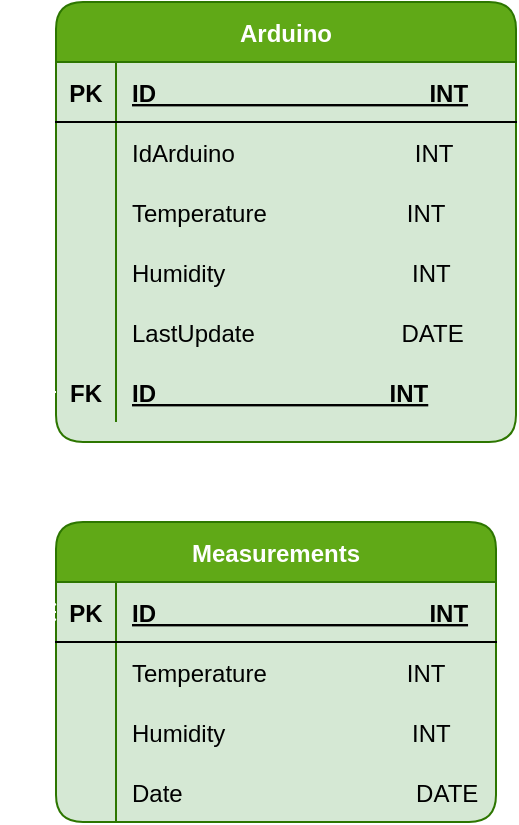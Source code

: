 <mxfile version="14.9.6" type="github">
  <diagram id="R2lEEEUBdFMjLlhIrx00" name="Page-1">
    <mxGraphModel dx="1422" dy="780" grid="1" gridSize="10" guides="1" tooltips="1" connect="1" arrows="1" fold="1" page="1" pageScale="1" pageWidth="850" pageHeight="1100" math="0" shadow="0" extFonts="Permanent Marker^https://fonts.googleapis.com/css?family=Permanent+Marker">
      <root>
        <mxCell id="0" />
        <mxCell id="1" parent="0" />
        <mxCell id="nuL81yX658KxnBciQSjK-40" value="Arduino" style="shape=table;startSize=30;container=1;collapsible=1;childLayout=tableLayout;fixedRows=1;rowLines=0;fontStyle=1;align=center;resizeLast=1;rounded=1;fillColor=#60a917;strokeColor=#2D7600;fontColor=#ffffff;swimlaneFillColor=#D5E8D4;" parent="1" vertex="1">
          <mxGeometry x="290" y="120" width="230" height="220" as="geometry" />
        </mxCell>
        <mxCell id="nuL81yX658KxnBciQSjK-41" value="" style="shape=partialRectangle;collapsible=0;dropTarget=0;pointerEvents=0;fillColor=none;top=0;left=0;bottom=1;right=0;points=[[0,0.5],[1,0.5]];portConstraint=eastwest;" parent="nuL81yX658KxnBciQSjK-40" vertex="1">
          <mxGeometry y="30" width="230" height="30" as="geometry" />
        </mxCell>
        <mxCell id="nuL81yX658KxnBciQSjK-42" value="PK" style="shape=partialRectangle;connectable=0;fillColor=none;top=0;left=0;bottom=0;right=0;fontStyle=1;overflow=hidden;" parent="nuL81yX658KxnBciQSjK-41" vertex="1">
          <mxGeometry width="30" height="30" as="geometry" />
        </mxCell>
        <mxCell id="nuL81yX658KxnBciQSjK-43" value="ID                                         INT" style="shape=partialRectangle;connectable=0;fillColor=none;top=0;left=0;bottom=0;right=0;align=left;spacingLeft=6;fontStyle=5;overflow=hidden;" parent="nuL81yX658KxnBciQSjK-41" vertex="1">
          <mxGeometry x="30" width="200" height="30" as="geometry" />
        </mxCell>
        <mxCell id="nuL81yX658KxnBciQSjK-44" value="" style="shape=partialRectangle;collapsible=0;dropTarget=0;pointerEvents=0;fillColor=none;top=0;left=0;bottom=0;right=0;points=[[0,0.5],[1,0.5]];portConstraint=eastwest;" parent="nuL81yX658KxnBciQSjK-40" vertex="1">
          <mxGeometry y="60" width="230" height="30" as="geometry" />
        </mxCell>
        <mxCell id="nuL81yX658KxnBciQSjK-45" value="" style="shape=partialRectangle;connectable=0;fillColor=none;top=0;left=0;bottom=0;right=0;editable=1;overflow=hidden;" parent="nuL81yX658KxnBciQSjK-44" vertex="1">
          <mxGeometry width="30" height="30" as="geometry" />
        </mxCell>
        <mxCell id="nuL81yX658KxnBciQSjK-46" value="IdArduino                           INT" style="shape=partialRectangle;connectable=0;fillColor=none;top=0;left=0;bottom=0;right=0;align=left;spacingLeft=6;overflow=hidden;" parent="nuL81yX658KxnBciQSjK-44" vertex="1">
          <mxGeometry x="30" width="200" height="30" as="geometry" />
        </mxCell>
        <mxCell id="nuL81yX658KxnBciQSjK-47" value="" style="shape=partialRectangle;collapsible=0;dropTarget=0;pointerEvents=0;fillColor=none;top=0;left=0;bottom=0;right=0;points=[[0,0.5],[1,0.5]];portConstraint=eastwest;" parent="nuL81yX658KxnBciQSjK-40" vertex="1">
          <mxGeometry y="90" width="230" height="30" as="geometry" />
        </mxCell>
        <mxCell id="nuL81yX658KxnBciQSjK-48" value="" style="shape=partialRectangle;connectable=0;fillColor=none;top=0;left=0;bottom=0;right=0;editable=1;overflow=hidden;" parent="nuL81yX658KxnBciQSjK-47" vertex="1">
          <mxGeometry width="30" height="30" as="geometry" />
        </mxCell>
        <mxCell id="nuL81yX658KxnBciQSjK-49" value="Temperature                     INT" style="shape=partialRectangle;connectable=0;fillColor=none;top=0;left=0;bottom=0;right=0;align=left;spacingLeft=6;overflow=hidden;" parent="nuL81yX658KxnBciQSjK-47" vertex="1">
          <mxGeometry x="30" width="200" height="30" as="geometry" />
        </mxCell>
        <mxCell id="nuL81yX658KxnBciQSjK-50" value="" style="shape=partialRectangle;collapsible=0;dropTarget=0;pointerEvents=0;fillColor=none;top=0;left=0;bottom=0;right=0;points=[[0,0.5],[1,0.5]];portConstraint=eastwest;" parent="nuL81yX658KxnBciQSjK-40" vertex="1">
          <mxGeometry y="120" width="230" height="30" as="geometry" />
        </mxCell>
        <mxCell id="nuL81yX658KxnBciQSjK-51" value="" style="shape=partialRectangle;connectable=0;fillColor=none;top=0;left=0;bottom=0;right=0;editable=1;overflow=hidden;" parent="nuL81yX658KxnBciQSjK-50" vertex="1">
          <mxGeometry width="30" height="30" as="geometry" />
        </mxCell>
        <mxCell id="nuL81yX658KxnBciQSjK-52" value="Humidity                            INT" style="shape=partialRectangle;connectable=0;fillColor=none;top=0;left=0;bottom=0;right=0;align=left;spacingLeft=6;overflow=hidden;" parent="nuL81yX658KxnBciQSjK-50" vertex="1">
          <mxGeometry x="30" width="200" height="30" as="geometry" />
        </mxCell>
        <mxCell id="k25o9KPuTzywOrHAg6xm-1" style="shape=partialRectangle;collapsible=0;dropTarget=0;pointerEvents=0;fillColor=none;top=0;left=0;bottom=0;right=0;points=[[0,0.5],[1,0.5]];portConstraint=eastwest;" vertex="1" parent="nuL81yX658KxnBciQSjK-40">
          <mxGeometry y="150" width="230" height="30" as="geometry" />
        </mxCell>
        <mxCell id="k25o9KPuTzywOrHAg6xm-2" style="shape=partialRectangle;connectable=0;fillColor=none;top=0;left=0;bottom=0;right=0;editable=1;overflow=hidden;" vertex="1" parent="k25o9KPuTzywOrHAg6xm-1">
          <mxGeometry width="30" height="30" as="geometry" />
        </mxCell>
        <mxCell id="k25o9KPuTzywOrHAg6xm-3" value="LastUpdate                      DATE" style="shape=partialRectangle;connectable=0;fillColor=none;top=0;left=0;bottom=0;right=0;align=left;spacingLeft=6;overflow=hidden;" vertex="1" parent="k25o9KPuTzywOrHAg6xm-1">
          <mxGeometry x="30" width="200" height="30" as="geometry" />
        </mxCell>
        <mxCell id="k25o9KPuTzywOrHAg6xm-7" style="shape=partialRectangle;collapsible=0;dropTarget=0;pointerEvents=0;fillColor=none;top=0;left=0;bottom=0;right=0;points=[[0,0.5],[1,0.5]];portConstraint=eastwest;" vertex="1" parent="nuL81yX658KxnBciQSjK-40">
          <mxGeometry y="180" width="230" height="30" as="geometry" />
        </mxCell>
        <mxCell id="k25o9KPuTzywOrHAg6xm-8" value="FK" style="shape=partialRectangle;connectable=0;fillColor=none;top=0;left=0;bottom=0;right=0;editable=1;overflow=hidden;fontStyle=1" vertex="1" parent="k25o9KPuTzywOrHAg6xm-7">
          <mxGeometry width="30" height="30" as="geometry" />
        </mxCell>
        <mxCell id="k25o9KPuTzywOrHAg6xm-9" value="ID_________________ INT" style="shape=partialRectangle;connectable=0;fillColor=none;top=0;left=0;bottom=0;right=0;align=left;spacingLeft=6;overflow=hidden;fontStyle=5" vertex="1" parent="k25o9KPuTzywOrHAg6xm-7">
          <mxGeometry x="30" width="200" height="30" as="geometry" />
        </mxCell>
        <mxCell id="nuL81yX658KxnBciQSjK-66" value="Measurements" style="shape=table;startSize=30;container=1;collapsible=1;childLayout=tableLayout;fixedRows=1;rowLines=0;fontStyle=1;align=center;resizeLast=1;rounded=1;fillColor=#60a917;strokeColor=#2D7600;fontColor=#ffffff;swimlaneFillColor=#D5E8D4;" parent="1" vertex="1">
          <mxGeometry x="290" y="380" width="220" height="150" as="geometry" />
        </mxCell>
        <mxCell id="nuL81yX658KxnBciQSjK-67" value="" style="shape=partialRectangle;collapsible=0;dropTarget=0;pointerEvents=0;fillColor=none;top=0;left=0;bottom=1;right=0;points=[[0,0.5],[1,0.5]];portConstraint=eastwest;" parent="nuL81yX658KxnBciQSjK-66" vertex="1">
          <mxGeometry y="30" width="220" height="30" as="geometry" />
        </mxCell>
        <mxCell id="nuL81yX658KxnBciQSjK-68" value="PK" style="shape=partialRectangle;connectable=0;fillColor=none;top=0;left=0;bottom=0;right=0;fontStyle=1;overflow=hidden;" parent="nuL81yX658KxnBciQSjK-67" vertex="1">
          <mxGeometry width="30" height="30" as="geometry" />
        </mxCell>
        <mxCell id="nuL81yX658KxnBciQSjK-69" value="ID                                         INT" style="shape=partialRectangle;connectable=0;fillColor=none;top=0;left=0;bottom=0;right=0;align=left;spacingLeft=6;fontStyle=5;overflow=hidden;" parent="nuL81yX658KxnBciQSjK-67" vertex="1">
          <mxGeometry x="30" width="190" height="30" as="geometry" />
        </mxCell>
        <mxCell id="nuL81yX658KxnBciQSjK-70" value="" style="shape=partialRectangle;collapsible=0;dropTarget=0;pointerEvents=0;fillColor=none;top=0;left=0;bottom=0;right=0;points=[[0,0.5],[1,0.5]];portConstraint=eastwest;" parent="nuL81yX658KxnBciQSjK-66" vertex="1">
          <mxGeometry y="60" width="220" height="30" as="geometry" />
        </mxCell>
        <mxCell id="nuL81yX658KxnBciQSjK-71" value="" style="shape=partialRectangle;connectable=0;fillColor=none;top=0;left=0;bottom=0;right=0;editable=1;overflow=hidden;" parent="nuL81yX658KxnBciQSjK-70" vertex="1">
          <mxGeometry width="30" height="30" as="geometry" />
        </mxCell>
        <mxCell id="nuL81yX658KxnBciQSjK-72" value="Temperature                     INT" style="shape=partialRectangle;connectable=0;fillColor=none;top=0;left=0;bottom=0;right=0;align=left;spacingLeft=6;overflow=hidden;" parent="nuL81yX658KxnBciQSjK-70" vertex="1">
          <mxGeometry x="30" width="190" height="30" as="geometry" />
        </mxCell>
        <mxCell id="nuL81yX658KxnBciQSjK-73" value="" style="shape=partialRectangle;collapsible=0;dropTarget=0;pointerEvents=0;fillColor=none;top=0;left=0;bottom=0;right=0;points=[[0,0.5],[1,0.5]];portConstraint=eastwest;" parent="nuL81yX658KxnBciQSjK-66" vertex="1">
          <mxGeometry y="90" width="220" height="30" as="geometry" />
        </mxCell>
        <mxCell id="nuL81yX658KxnBciQSjK-74" value="" style="shape=partialRectangle;connectable=0;fillColor=none;top=0;left=0;bottom=0;right=0;editable=1;overflow=hidden;" parent="nuL81yX658KxnBciQSjK-73" vertex="1">
          <mxGeometry width="30" height="30" as="geometry" />
        </mxCell>
        <mxCell id="nuL81yX658KxnBciQSjK-75" value="Humidity                            INT" style="shape=partialRectangle;connectable=0;fillColor=none;top=0;left=0;bottom=0;right=0;align=left;spacingLeft=6;overflow=hidden;" parent="nuL81yX658KxnBciQSjK-73" vertex="1">
          <mxGeometry x="30" width="190" height="30" as="geometry" />
        </mxCell>
        <mxCell id="k25o9KPuTzywOrHAg6xm-4" style="shape=partialRectangle;collapsible=0;dropTarget=0;pointerEvents=0;fillColor=none;top=0;left=0;bottom=0;right=0;points=[[0,0.5],[1,0.5]];portConstraint=eastwest;" vertex="1" parent="nuL81yX658KxnBciQSjK-66">
          <mxGeometry y="120" width="220" height="30" as="geometry" />
        </mxCell>
        <mxCell id="k25o9KPuTzywOrHAg6xm-5" style="shape=partialRectangle;connectable=0;fillColor=none;top=0;left=0;bottom=0;right=0;editable=1;overflow=hidden;" vertex="1" parent="k25o9KPuTzywOrHAg6xm-4">
          <mxGeometry width="30" height="30" as="geometry" />
        </mxCell>
        <mxCell id="k25o9KPuTzywOrHAg6xm-6" value="Date                                   DATE" style="shape=partialRectangle;connectable=0;fillColor=none;top=0;left=0;bottom=0;right=0;align=left;spacingLeft=6;overflow=hidden;" vertex="1" parent="k25o9KPuTzywOrHAg6xm-4">
          <mxGeometry x="30" width="190" height="30" as="geometry" />
        </mxCell>
        <mxCell id="ZZWweAKgDqVoI8VaQZln-8" style="edgeStyle=orthogonalEdgeStyle;rounded=0;orthogonalLoop=1;jettySize=auto;html=1;entryX=0;entryY=0.5;entryDx=0;entryDy=0;endArrow=ERoneToMany;endFill=0;strokeColor=#FFFFFF;" parent="1" target="ZZWweAKgDqVoI8VaQZln-5" edge="1">
          <mxGeometry relative="1" as="geometry">
            <mxPoint x="350" y="305" as="sourcePoint" />
          </mxGeometry>
        </mxCell>
        <mxCell id="k25o9KPuTzywOrHAg6xm-11" style="edgeStyle=orthogonalEdgeStyle;rounded=0;orthogonalLoop=1;jettySize=auto;html=1;exitX=0;exitY=0.5;exitDx=0;exitDy=0;entryX=0;entryY=0.5;entryDx=0;entryDy=0;endArrow=ERoneToMany;endFill=0;strokeColor=#FFFFFF;" edge="1" parent="1" source="k25o9KPuTzywOrHAg6xm-7" target="nuL81yX658KxnBciQSjK-67">
          <mxGeometry relative="1" as="geometry" />
        </mxCell>
      </root>
    </mxGraphModel>
  </diagram>
</mxfile>
